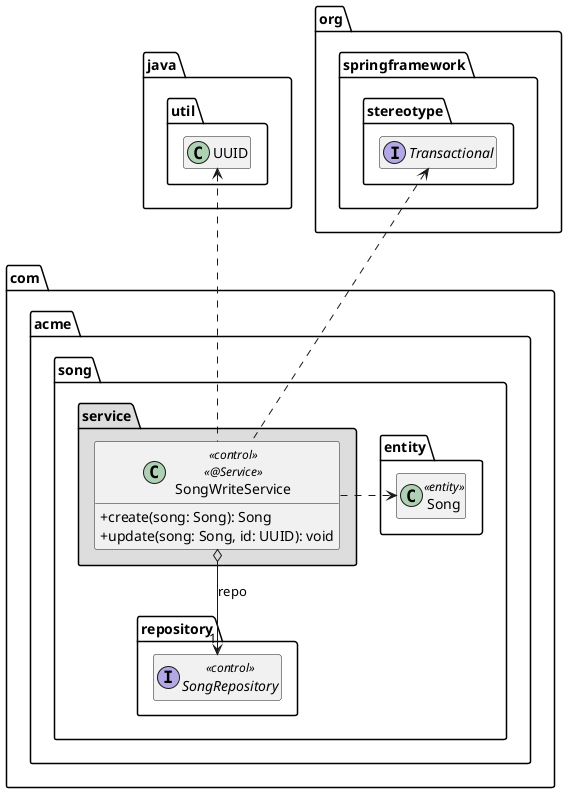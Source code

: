 @startuml SongWriteService
skinparam classAttributeIconSize 0
package java.util {
    class UUID
}

package org.springframework {
    package stereotype {
        interface Transactional
    }
}

package com.acme.song {

    package entity {
        class Song << entity >>
        Song .up[hidden].> UUID
    }

    package repository {
        interface SongRepository << control >>
    }

    package service #DDDDDD {
        class SongWriteService << control >> << @Service >> {
            + create(song: Song): Song
            + update(song: Song, id: UUID): void
        }
        SongWriteService o--> "1" SongRepository : repo
        SongWriteService .right.> Song
        SongWriteService .up.> UUID
        SongWriteService .up.> Transactional
    }
}
hide empty members
@enduml
